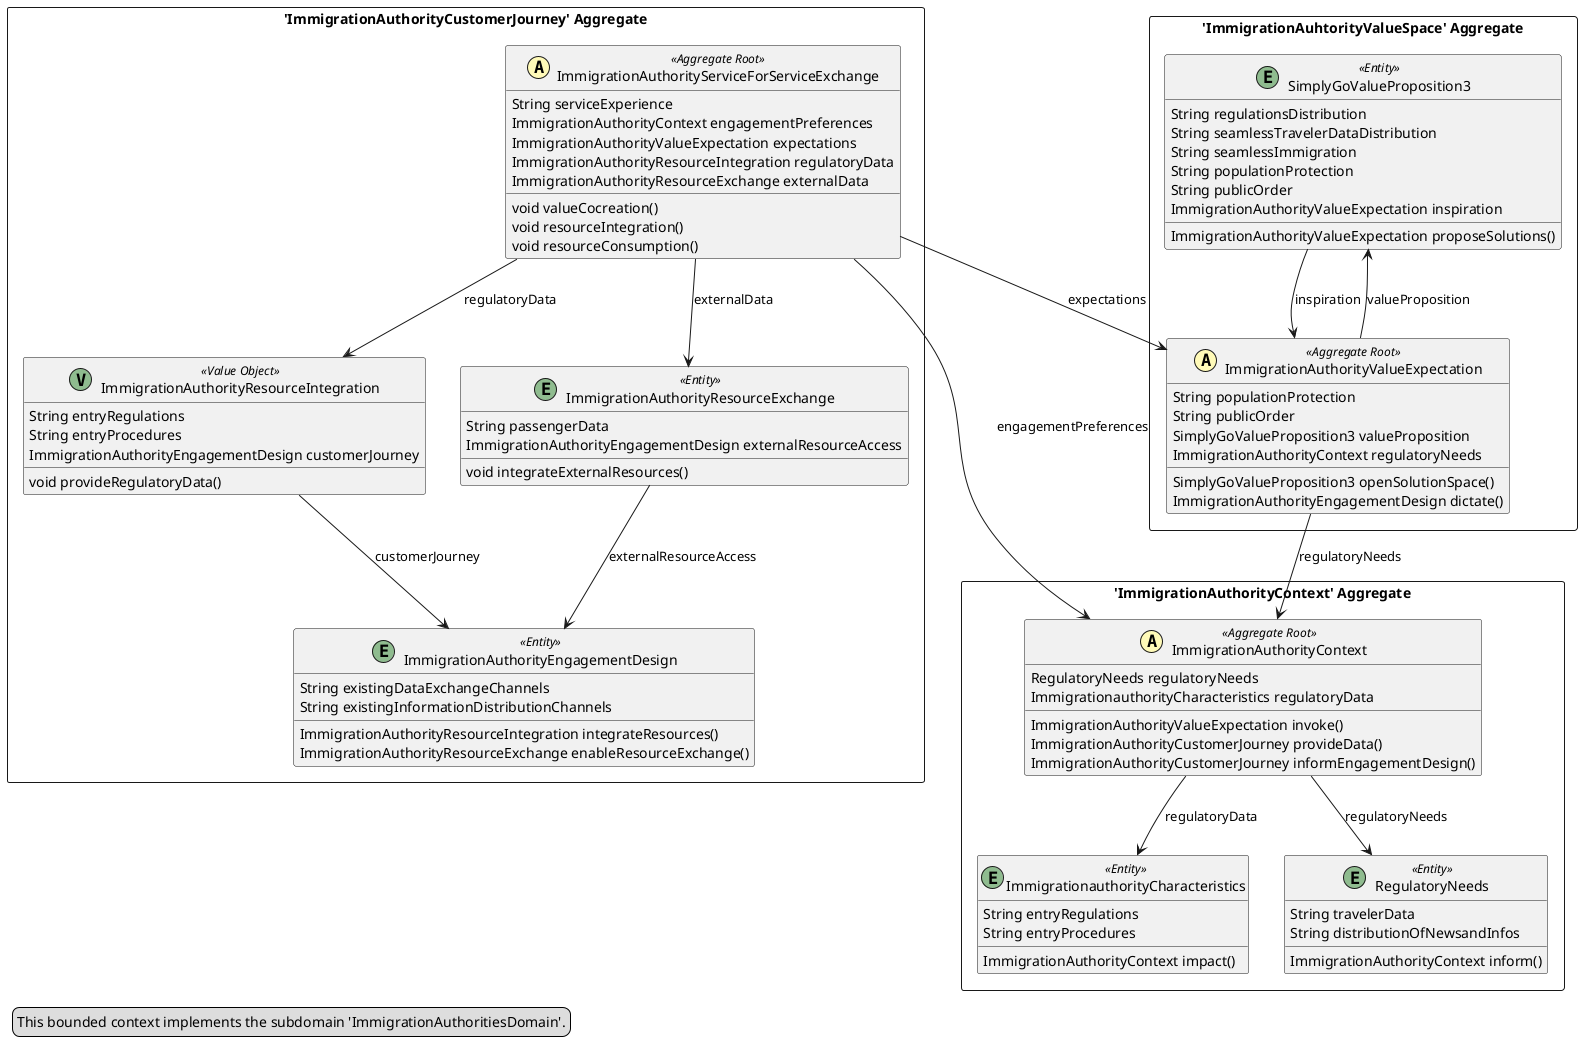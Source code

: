 @startuml

skinparam componentStyle uml2

package "'ImmigrationAuthorityContext' Aggregate" <<Rectangle>> {
	class ImmigrationAuthorityContext <<(A,#fffab8) Aggregate Root>> {
		RegulatoryNeeds regulatoryNeeds
		ImmigrationauthorityCharacteristics regulatoryData
		ImmigrationAuthorityValueExpectation invoke()
		ImmigrationAuthorityCustomerJourney provideData()
		ImmigrationAuthorityCustomerJourney informEngagementDesign()
	}
	class ImmigrationauthorityCharacteristics <<(E,DarkSeaGreen) Entity>> {
		String entryRegulations
		String entryProcedures
		ImmigrationAuthorityContext impact()
	}
	class RegulatoryNeeds <<(E,DarkSeaGreen) Entity>> {
		String travelerData
		String distributionOfNewsandInfos
		ImmigrationAuthorityContext inform()
	}
}
package "'ImmigrationAuhtorityValueSpace' Aggregate" <<Rectangle>> {
	class SimplyGoValueProposition3 <<(E,DarkSeaGreen) Entity>> {
		String regulationsDistribution
		String seamlessTravelerDataDistribution
		String seamlessImmigration
		String populationProtection
		String publicOrder
		ImmigrationAuthorityValueExpectation inspiration
		ImmigrationAuthorityValueExpectation proposeSolutions()
	}
	class ImmigrationAuthorityValueExpectation <<(A,#fffab8) Aggregate Root>> {
		String populationProtection
		String publicOrder
		SimplyGoValueProposition3 valueProposition
		ImmigrationAuthorityContext regulatoryNeeds
		SimplyGoValueProposition3 openSolutionSpace()
		ImmigrationAuthorityEngagementDesign dictate()
	}
}
package "'ImmigrationAuthorityCustomerJourney' Aggregate" <<Rectangle>> {
	class ImmigrationAuthorityServiceForServiceExchange <<(A,#fffab8) Aggregate Root>> {
		String serviceExperience
		ImmigrationAuthorityContext engagementPreferences
		ImmigrationAuthorityValueExpectation expectations
		ImmigrationAuthorityResourceIntegration regulatoryData
		ImmigrationAuthorityResourceExchange externalData
		void valueCocreation()
		void resourceIntegration()
		void resourceConsumption()
	}
	class ImmigrationAuthorityResourceIntegration <<(V,DarkSeaGreen) Value Object>> {
		String entryRegulations
		String entryProcedures
		ImmigrationAuthorityEngagementDesign customerJourney
		void provideRegulatoryData()
	}
	class ImmigrationAuthorityEngagementDesign <<(E,DarkSeaGreen) Entity>> {
		String existingDataExchangeChannels
		String existingInformationDistributionChannels
		ImmigrationAuthorityResourceIntegration integrateResources()
		ImmigrationAuthorityResourceExchange enableResourceExchange()
	}
	class ImmigrationAuthorityResourceExchange <<(E,DarkSeaGreen) Entity>> {
		String passengerData
		ImmigrationAuthorityEngagementDesign externalResourceAccess
		void integrateExternalResources()
	}
}
ImmigrationAuthorityContext --> RegulatoryNeeds : regulatoryNeeds
ImmigrationAuthorityContext --> ImmigrationauthorityCharacteristics : regulatoryData
SimplyGoValueProposition3 --> ImmigrationAuthorityValueExpectation : inspiration
ImmigrationAuthorityValueExpectation --> SimplyGoValueProposition3 : valueProposition
ImmigrationAuthorityValueExpectation --> ImmigrationAuthorityContext : regulatoryNeeds
ImmigrationAuthorityServiceForServiceExchange --> ImmigrationAuthorityContext : engagementPreferences
ImmigrationAuthorityServiceForServiceExchange --> ImmigrationAuthorityValueExpectation : expectations
ImmigrationAuthorityServiceForServiceExchange --> ImmigrationAuthorityResourceIntegration : regulatoryData
ImmigrationAuthorityServiceForServiceExchange --> ImmigrationAuthorityResourceExchange : externalData
ImmigrationAuthorityResourceIntegration --> ImmigrationAuthorityEngagementDesign : customerJourney
ImmigrationAuthorityResourceExchange --> ImmigrationAuthorityEngagementDesign : externalResourceAccess
legend left
  This bounded context implements the subdomain 'ImmigrationAuthoritiesDomain'.
end legend


@enduml
